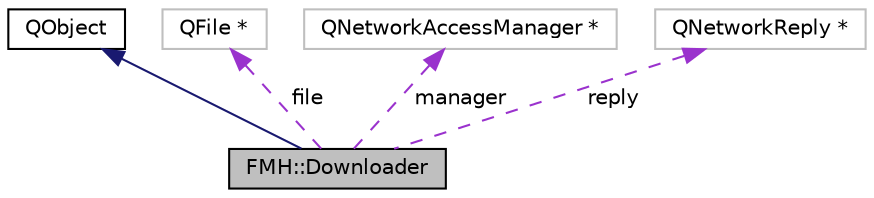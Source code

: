 digraph "FMH::Downloader"
{
 // INTERACTIVE_SVG=YES
 // LATEX_PDF_SIZE
  edge [fontname="Helvetica",fontsize="10",labelfontname="Helvetica",labelfontsize="10"];
  node [fontname="Helvetica",fontsize="10",shape=record];
  Node2 [label="FMH::Downloader",height=0.2,width=0.4,color="black", fillcolor="grey75", style="filled", fontcolor="black",tooltip=" "];
  Node3 -> Node2 [dir="back",color="midnightblue",fontsize="10",style="solid",fontname="Helvetica"];
  Node3 [label="QObject",height=0.2,width=0.4,color="black", fillcolor="white", style="filled",URL="$class_q_object.html",tooltip=" "];
  Node4 -> Node2 [dir="back",color="darkorchid3",fontsize="10",style="dashed",label=" file" ,fontname="Helvetica"];
  Node4 [label="QFile *",height=0.2,width=0.4,color="grey75", fillcolor="white", style="filled",tooltip=" "];
  Node5 -> Node2 [dir="back",color="darkorchid3",fontsize="10",style="dashed",label=" manager" ,fontname="Helvetica"];
  Node5 [label="QNetworkAccessManager *",height=0.2,width=0.4,color="grey75", fillcolor="white", style="filled",tooltip=" "];
  Node6 -> Node2 [dir="back",color="darkorchid3",fontsize="10",style="dashed",label=" reply" ,fontname="Helvetica"];
  Node6 [label="QNetworkReply *",height=0.2,width=0.4,color="grey75", fillcolor="white", style="filled",tooltip=" "];
}
